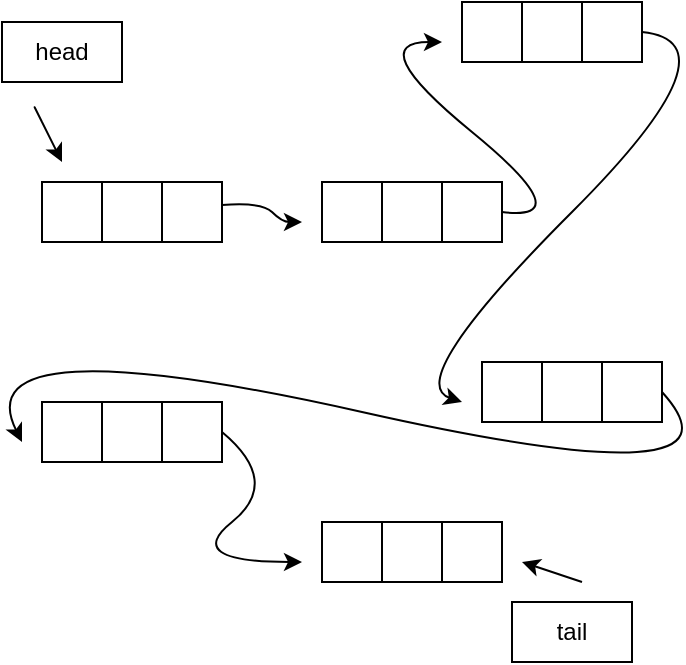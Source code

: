 <mxfile>
    <diagram id="rR0D7B3_uDACRkauf9F6" name="Page-1">
        <mxGraphModel dx="382" dy="1580" grid="1" gridSize="10" guides="1" tooltips="1" connect="1" arrows="1" fold="1" page="1" pageScale="1" pageWidth="850" pageHeight="1100" math="0" shadow="0">
            <root>
                <mxCell id="0"/>
                <mxCell id="1" parent="0"/>
                <mxCell id="2" value="" style="shape=process;whiteSpace=wrap;html=1;backgroundOutline=1;size=0.333;" vertex="1" parent="1">
                    <mxGeometry x="60" y="-260" width="90" height="30" as="geometry"/>
                </mxCell>
                <mxCell id="3" value="" style="shape=process;whiteSpace=wrap;html=1;backgroundOutline=1;size=0.333;" vertex="1" parent="1">
                    <mxGeometry x="270" y="-350" width="90" height="30" as="geometry"/>
                </mxCell>
                <mxCell id="5" value="" style="shape=process;whiteSpace=wrap;html=1;backgroundOutline=1;size=0.333;" vertex="1" parent="1">
                    <mxGeometry x="280" y="-170" width="90" height="30" as="geometry"/>
                </mxCell>
                <mxCell id="6" value="" style="shape=process;whiteSpace=wrap;html=1;backgroundOutline=1;size=0.333;" vertex="1" parent="1">
                    <mxGeometry x="200" y="-90" width="90" height="30" as="geometry"/>
                </mxCell>
                <mxCell id="7" value="" style="shape=process;whiteSpace=wrap;html=1;backgroundOutline=1;size=0.333;" vertex="1" parent="1">
                    <mxGeometry x="60" y="-150" width="90" height="30" as="geometry"/>
                </mxCell>
                <mxCell id="8" value="" style="shape=process;whiteSpace=wrap;html=1;backgroundOutline=1;size=0.333;" vertex="1" parent="1">
                    <mxGeometry x="200" y="-260" width="90" height="30" as="geometry"/>
                </mxCell>
                <object label="head" id="10">
                    <mxCell style="head;html=1;align=center;verticalAlign=middle;whiteSpace=wrap;rounded=0;" vertex="1" parent="1">
                        <mxGeometry x="40" y="-340" width="60" height="30" as="geometry"/>
                    </mxCell>
                </object>
                <object label="tail" id="11">
                    <mxCell style="head;html=1;align=center;verticalAlign=middle;whiteSpace=wrap;rounded=0;" vertex="1" parent="1">
                        <mxGeometry x="295" y="-50" width="60" height="30" as="geometry"/>
                    </mxCell>
                </object>
                <mxCell id="12" value="" style="curved=1;endArrow=classic;html=1;" edge="1" parent="1">
                    <mxGeometry width="50" height="50" relative="1" as="geometry">
                        <mxPoint x="60" y="-290" as="sourcePoint"/>
                        <mxPoint x="70" y="-270" as="targetPoint"/>
                        <Array as="points">
                            <mxPoint x="60" y="-290"/>
                            <mxPoint x="50" y="-310"/>
                        </Array>
                    </mxGeometry>
                </mxCell>
                <mxCell id="13" value="" style="curved=1;endArrow=classic;html=1;" edge="1" parent="1" source="2">
                    <mxGeometry width="50" height="50" relative="1" as="geometry">
                        <mxPoint x="170" y="-130" as="sourcePoint"/>
                        <mxPoint x="190" y="-240" as="targetPoint"/>
                        <Array as="points">
                            <mxPoint x="170" y="-250"/>
                            <mxPoint x="180" y="-240"/>
                        </Array>
                    </mxGeometry>
                </mxCell>
                <mxCell id="14" value="" style="curved=1;endArrow=classic;html=1;exitX=1;exitY=0.5;exitDx=0;exitDy=0;" edge="1" parent="1" source="8">
                    <mxGeometry width="50" height="50" relative="1" as="geometry">
                        <mxPoint x="170" y="-130" as="sourcePoint"/>
                        <mxPoint x="260" y="-330" as="targetPoint"/>
                        <Array as="points">
                            <mxPoint x="330" y="-240"/>
                            <mxPoint x="220" y="-330"/>
                        </Array>
                    </mxGeometry>
                </mxCell>
                <mxCell id="15" value="" style="curved=1;endArrow=classic;html=1;exitX=1;exitY=0.5;exitDx=0;exitDy=0;" edge="1" parent="1" source="3">
                    <mxGeometry width="50" height="50" relative="1" as="geometry">
                        <mxPoint x="170" y="-130" as="sourcePoint"/>
                        <mxPoint x="270" y="-150" as="targetPoint"/>
                        <Array as="points">
                            <mxPoint x="410" y="-330"/>
                            <mxPoint x="240" y="-160"/>
                        </Array>
                    </mxGeometry>
                </mxCell>
                <mxCell id="16" value="" style="curved=1;endArrow=classic;html=1;exitX=1;exitY=0.5;exitDx=0;exitDy=0;" edge="1" parent="1" source="5">
                    <mxGeometry width="50" height="50" relative="1" as="geometry">
                        <mxPoint x="190" y="-130" as="sourcePoint"/>
                        <mxPoint x="50" y="-130" as="targetPoint"/>
                        <Array as="points">
                            <mxPoint x="420" y="-100"/>
                            <mxPoint x="20" y="-190"/>
                        </Array>
                    </mxGeometry>
                </mxCell>
                <mxCell id="17" value="" style="curved=1;endArrow=classic;html=1;exitX=1;exitY=0.5;exitDx=0;exitDy=0;" edge="1" parent="1" source="7">
                    <mxGeometry width="50" height="50" relative="1" as="geometry">
                        <mxPoint x="190" y="-130" as="sourcePoint"/>
                        <mxPoint x="190" y="-70" as="targetPoint"/>
                        <Array as="points">
                            <mxPoint x="180" y="-110"/>
                            <mxPoint x="130" y="-70"/>
                        </Array>
                    </mxGeometry>
                </mxCell>
                <mxCell id="19" value="" style="endArrow=classic;html=1;" edge="1" parent="1">
                    <mxGeometry width="50" height="50" relative="1" as="geometry">
                        <mxPoint x="330" y="-60" as="sourcePoint"/>
                        <mxPoint x="300" y="-70" as="targetPoint"/>
                    </mxGeometry>
                </mxCell>
            </root>
        </mxGraphModel>
    </diagram>
</mxfile>